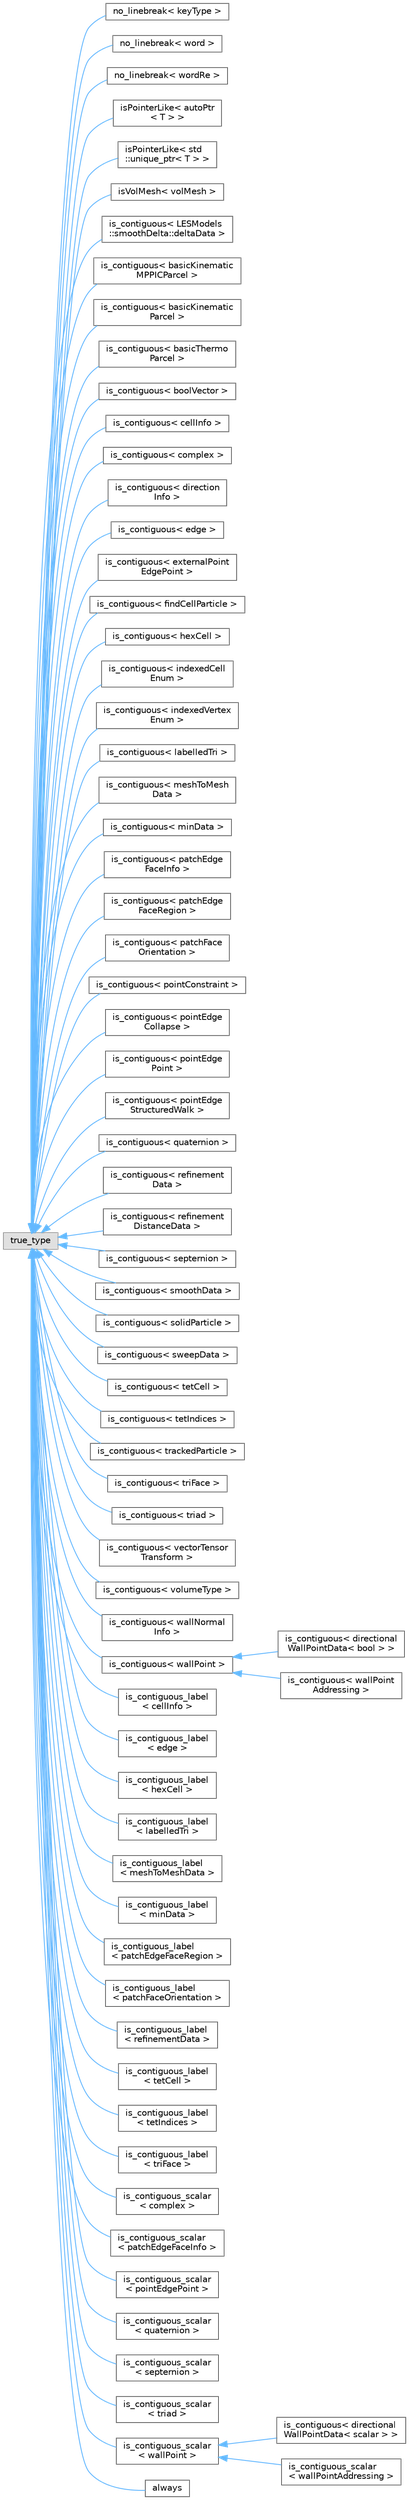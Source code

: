 digraph "Graphical Class Hierarchy"
{
 // LATEX_PDF_SIZE
  bgcolor="transparent";
  edge [fontname=Helvetica,fontsize=10,labelfontname=Helvetica,labelfontsize=10];
  node [fontname=Helvetica,fontsize=10,shape=box,height=0.2,width=0.4];
  rankdir="LR";
  Node0 [id="Node000000",label="true_type",height=0.2,width=0.4,color="grey60", fillcolor="#E0E0E0", style="filled",tooltip=" "];
  Node0 -> Node1 [id="edge5528_Node000000_Node000001",dir="back",color="steelblue1",style="solid",tooltip=" "];
  Node1 [id="Node000001",label="no_linebreak\< keyType \>",height=0.2,width=0.4,color="grey40", fillcolor="white", style="filled",URL="$structFoam_1_1Detail_1_1ListPolicy_1_1no__linebreak_3_01keyType_01_4.html",tooltip=" "];
  Node0 -> Node2 [id="edge5529_Node000000_Node000002",dir="back",color="steelblue1",style="solid",tooltip=" "];
  Node2 [id="Node000002",label="no_linebreak\< word \>",height=0.2,width=0.4,color="grey40", fillcolor="white", style="filled",URL="$structFoam_1_1Detail_1_1ListPolicy_1_1no__linebreak_3_01word_01_4.html",tooltip=" "];
  Node0 -> Node3 [id="edge5530_Node000000_Node000003",dir="back",color="steelblue1",style="solid",tooltip=" "];
  Node3 [id="Node000003",label="no_linebreak\< wordRe \>",height=0.2,width=0.4,color="grey40", fillcolor="white", style="filled",URL="$structFoam_1_1Detail_1_1ListPolicy_1_1no__linebreak_3_01wordRe_01_4.html",tooltip=" "];
  Node0 -> Node4 [id="edge5531_Node000000_Node000004",dir="back",color="steelblue1",style="solid",tooltip=" "];
  Node4 [id="Node000004",label="isPointerLike\< autoPtr\l\< T \> \>",height=0.2,width=0.4,color="grey40", fillcolor="white", style="filled",URL="$structFoam_1_1Detail_1_1isPointerLike_3_01autoPtr_3_01T_01_4_01_4.html",tooltip=" "];
  Node0 -> Node5 [id="edge5532_Node000000_Node000005",dir="back",color="steelblue1",style="solid",tooltip=" "];
  Node5 [id="Node000005",label="isPointerLike\< std\l::unique_ptr\< T \> \>",height=0.2,width=0.4,color="grey40", fillcolor="white", style="filled",URL="$structFoam_1_1Detail_1_1isPointerLike_3_01std_1_1unique__ptr_3_01T_01_4_01_4.html",tooltip=" "];
  Node0 -> Node6 [id="edge5533_Node000000_Node000006",dir="back",color="steelblue1",style="solid",tooltip=" "];
  Node6 [id="Node000006",label="isVolMesh\< volMesh \>",height=0.2,width=0.4,color="grey40", fillcolor="white", style="filled",URL="$structFoam_1_1isVolMesh_3_01volMesh_01_4.html",tooltip=" "];
  Node0 -> Node7 [id="edge5534_Node000000_Node000007",dir="back",color="steelblue1",style="solid",tooltip=" "];
  Node7 [id="Node000007",label="is_contiguous\< LESModels\l::smoothDelta::deltaData \>",height=0.2,width=0.4,color="grey40", fillcolor="white", style="filled",URL="$structFoam_1_1is__contiguous_3_01LESModels_1_1smoothDelta_1_1deltaData_01_4.html",tooltip=" "];
  Node0 -> Node8 [id="edge5535_Node000000_Node000008",dir="back",color="steelblue1",style="solid",tooltip=" "];
  Node8 [id="Node000008",label="is_contiguous\< basicKinematic\lMPPICParcel \>",height=0.2,width=0.4,color="grey40", fillcolor="white", style="filled",URL="$structFoam_1_1is__contiguous_3_01basicKinematicMPPICParcel_01_4.html",tooltip=" "];
  Node0 -> Node9 [id="edge5536_Node000000_Node000009",dir="back",color="steelblue1",style="solid",tooltip=" "];
  Node9 [id="Node000009",label="is_contiguous\< basicKinematic\lParcel \>",height=0.2,width=0.4,color="grey40", fillcolor="white", style="filled",URL="$structFoam_1_1is__contiguous_3_01basicKinematicParcel_01_4.html",tooltip=" "];
  Node0 -> Node10 [id="edge5537_Node000000_Node000010",dir="back",color="steelblue1",style="solid",tooltip=" "];
  Node10 [id="Node000010",label="is_contiguous\< basicThermo\lParcel \>",height=0.2,width=0.4,color="grey40", fillcolor="white", style="filled",URL="$structFoam_1_1is__contiguous_3_01basicThermoParcel_01_4.html",tooltip=" "];
  Node0 -> Node11 [id="edge5538_Node000000_Node000011",dir="back",color="steelblue1",style="solid",tooltip=" "];
  Node11 [id="Node000011",label="is_contiguous\< boolVector \>",height=0.2,width=0.4,color="grey40", fillcolor="white", style="filled",URL="$structFoam_1_1is__contiguous_3_01boolVector_01_4.html",tooltip=" "];
  Node0 -> Node12 [id="edge5539_Node000000_Node000012",dir="back",color="steelblue1",style="solid",tooltip=" "];
  Node12 [id="Node000012",label="is_contiguous\< cellInfo \>",height=0.2,width=0.4,color="grey40", fillcolor="white", style="filled",URL="$structFoam_1_1is__contiguous_3_01cellInfo_01_4.html",tooltip=" "];
  Node0 -> Node13 [id="edge5540_Node000000_Node000013",dir="back",color="steelblue1",style="solid",tooltip=" "];
  Node13 [id="Node000013",label="is_contiguous\< complex \>",height=0.2,width=0.4,color="grey40", fillcolor="white", style="filled",URL="$structFoam_1_1is__contiguous_3_01complex_01_4.html",tooltip=" "];
  Node0 -> Node14 [id="edge5541_Node000000_Node000014",dir="back",color="steelblue1",style="solid",tooltip=" "];
  Node14 [id="Node000014",label="is_contiguous\< direction\lInfo \>",height=0.2,width=0.4,color="grey40", fillcolor="white", style="filled",URL="$structFoam_1_1is__contiguous_3_01directionInfo_01_4.html",tooltip=" "];
  Node0 -> Node15 [id="edge5542_Node000000_Node000015",dir="back",color="steelblue1",style="solid",tooltip=" "];
  Node15 [id="Node000015",label="is_contiguous\< edge \>",height=0.2,width=0.4,color="grey40", fillcolor="white", style="filled",URL="$structFoam_1_1is__contiguous_3_01edge_01_4.html",tooltip=" "];
  Node0 -> Node16 [id="edge5543_Node000000_Node000016",dir="back",color="steelblue1",style="solid",tooltip=" "];
  Node16 [id="Node000016",label="is_contiguous\< externalPoint\lEdgePoint \>",height=0.2,width=0.4,color="grey40", fillcolor="white", style="filled",URL="$structFoam_1_1is__contiguous_3_01externalPointEdgePoint_01_4.html",tooltip=" "];
  Node0 -> Node17 [id="edge5544_Node000000_Node000017",dir="back",color="steelblue1",style="solid",tooltip=" "];
  Node17 [id="Node000017",label="is_contiguous\< findCellParticle \>",height=0.2,width=0.4,color="grey40", fillcolor="white", style="filled",URL="$structFoam_1_1is__contiguous_3_01findCellParticle_01_4.html",tooltip=" "];
  Node0 -> Node18 [id="edge5545_Node000000_Node000018",dir="back",color="steelblue1",style="solid",tooltip=" "];
  Node18 [id="Node000018",label="is_contiguous\< hexCell \>",height=0.2,width=0.4,color="grey40", fillcolor="white", style="filled",URL="$structFoam_1_1is__contiguous_3_01hexCell_01_4.html",tooltip=" "];
  Node0 -> Node19 [id="edge5546_Node000000_Node000019",dir="back",color="steelblue1",style="solid",tooltip=" "];
  Node19 [id="Node000019",label="is_contiguous\< indexedCell\lEnum \>",height=0.2,width=0.4,color="grey40", fillcolor="white", style="filled",URL="$structFoam_1_1is__contiguous_3_01indexedCellEnum_01_4.html",tooltip=" "];
  Node0 -> Node20 [id="edge5547_Node000000_Node000020",dir="back",color="steelblue1",style="solid",tooltip=" "];
  Node20 [id="Node000020",label="is_contiguous\< indexedVertex\lEnum \>",height=0.2,width=0.4,color="grey40", fillcolor="white", style="filled",URL="$structFoam_1_1is__contiguous_3_01indexedVertexEnum_01_4.html",tooltip=" "];
  Node0 -> Node21 [id="edge5548_Node000000_Node000021",dir="back",color="steelblue1",style="solid",tooltip=" "];
  Node21 [id="Node000021",label="is_contiguous\< labelledTri \>",height=0.2,width=0.4,color="grey40", fillcolor="white", style="filled",URL="$structFoam_1_1is__contiguous_3_01labelledTri_01_4.html",tooltip=" "];
  Node0 -> Node22 [id="edge5549_Node000000_Node000022",dir="back",color="steelblue1",style="solid",tooltip=" "];
  Node22 [id="Node000022",label="is_contiguous\< meshToMesh\lData \>",height=0.2,width=0.4,color="grey40", fillcolor="white", style="filled",URL="$structFoam_1_1is__contiguous_3_01meshToMeshData_01_4.html",tooltip=" "];
  Node0 -> Node23 [id="edge5550_Node000000_Node000023",dir="back",color="steelblue1",style="solid",tooltip=" "];
  Node23 [id="Node000023",label="is_contiguous\< minData \>",height=0.2,width=0.4,color="grey40", fillcolor="white", style="filled",URL="$structFoam_1_1is__contiguous_3_01minData_01_4.html",tooltip=" "];
  Node0 -> Node24 [id="edge5551_Node000000_Node000024",dir="back",color="steelblue1",style="solid",tooltip=" "];
  Node24 [id="Node000024",label="is_contiguous\< patchEdge\lFaceInfo \>",height=0.2,width=0.4,color="grey40", fillcolor="white", style="filled",URL="$structFoam_1_1is__contiguous_3_01patchEdgeFaceInfo_01_4.html",tooltip=" "];
  Node0 -> Node25 [id="edge5552_Node000000_Node000025",dir="back",color="steelblue1",style="solid",tooltip=" "];
  Node25 [id="Node000025",label="is_contiguous\< patchEdge\lFaceRegion \>",height=0.2,width=0.4,color="grey40", fillcolor="white", style="filled",URL="$structFoam_1_1is__contiguous_3_01patchEdgeFaceRegion_01_4.html",tooltip=" "];
  Node0 -> Node26 [id="edge5553_Node000000_Node000026",dir="back",color="steelblue1",style="solid",tooltip=" "];
  Node26 [id="Node000026",label="is_contiguous\< patchFace\lOrientation \>",height=0.2,width=0.4,color="grey40", fillcolor="white", style="filled",URL="$structFoam_1_1is__contiguous_3_01patchFaceOrientation_01_4.html",tooltip=" "];
  Node0 -> Node27 [id="edge5554_Node000000_Node000027",dir="back",color="steelblue1",style="solid",tooltip=" "];
  Node27 [id="Node000027",label="is_contiguous\< pointConstraint \>",height=0.2,width=0.4,color="grey40", fillcolor="white", style="filled",URL="$structFoam_1_1is__contiguous_3_01pointConstraint_01_4.html",tooltip=" "];
  Node0 -> Node28 [id="edge5555_Node000000_Node000028",dir="back",color="steelblue1",style="solid",tooltip=" "];
  Node28 [id="Node000028",label="is_contiguous\< pointEdge\lCollapse \>",height=0.2,width=0.4,color="grey40", fillcolor="white", style="filled",URL="$structFoam_1_1is__contiguous_3_01pointEdgeCollapse_01_4.html",tooltip=" "];
  Node0 -> Node29 [id="edge5556_Node000000_Node000029",dir="back",color="steelblue1",style="solid",tooltip=" "];
  Node29 [id="Node000029",label="is_contiguous\< pointEdge\lPoint \>",height=0.2,width=0.4,color="grey40", fillcolor="white", style="filled",URL="$structFoam_1_1is__contiguous_3_01pointEdgePoint_01_4.html",tooltip=" "];
  Node0 -> Node30 [id="edge5557_Node000000_Node000030",dir="back",color="steelblue1",style="solid",tooltip=" "];
  Node30 [id="Node000030",label="is_contiguous\< pointEdge\lStructuredWalk \>",height=0.2,width=0.4,color="grey40", fillcolor="white", style="filled",URL="$structFoam_1_1is__contiguous_3_01pointEdgeStructuredWalk_01_4.html",tooltip=" "];
  Node0 -> Node31 [id="edge5558_Node000000_Node000031",dir="back",color="steelblue1",style="solid",tooltip=" "];
  Node31 [id="Node000031",label="is_contiguous\< quaternion \>",height=0.2,width=0.4,color="grey40", fillcolor="white", style="filled",URL="$structFoam_1_1is__contiguous_3_01quaternion_01_4.html",tooltip=" "];
  Node0 -> Node32 [id="edge5559_Node000000_Node000032",dir="back",color="steelblue1",style="solid",tooltip=" "];
  Node32 [id="Node000032",label="is_contiguous\< refinement\lData \>",height=0.2,width=0.4,color="grey40", fillcolor="white", style="filled",URL="$structFoam_1_1is__contiguous_3_01refinementData_01_4.html",tooltip=" "];
  Node0 -> Node33 [id="edge5560_Node000000_Node000033",dir="back",color="steelblue1",style="solid",tooltip=" "];
  Node33 [id="Node000033",label="is_contiguous\< refinement\lDistanceData \>",height=0.2,width=0.4,color="grey40", fillcolor="white", style="filled",URL="$structFoam_1_1is__contiguous_3_01refinementDistanceData_01_4.html",tooltip=" "];
  Node0 -> Node34 [id="edge5561_Node000000_Node000034",dir="back",color="steelblue1",style="solid",tooltip=" "];
  Node34 [id="Node000034",label="is_contiguous\< septernion \>",height=0.2,width=0.4,color="grey40", fillcolor="white", style="filled",URL="$structFoam_1_1is__contiguous_3_01septernion_01_4.html",tooltip=" "];
  Node0 -> Node35 [id="edge5562_Node000000_Node000035",dir="back",color="steelblue1",style="solid",tooltip=" "];
  Node35 [id="Node000035",label="is_contiguous\< smoothData \>",height=0.2,width=0.4,color="grey40", fillcolor="white", style="filled",URL="$structFoam_1_1is__contiguous_3_01smoothData_01_4.html",tooltip=" "];
  Node0 -> Node36 [id="edge5563_Node000000_Node000036",dir="back",color="steelblue1",style="solid",tooltip=" "];
  Node36 [id="Node000036",label="is_contiguous\< solidParticle \>",height=0.2,width=0.4,color="grey40", fillcolor="white", style="filled",URL="$structFoam_1_1is__contiguous_3_01solidParticle_01_4.html",tooltip=" "];
  Node0 -> Node37 [id="edge5564_Node000000_Node000037",dir="back",color="steelblue1",style="solid",tooltip=" "];
  Node37 [id="Node000037",label="is_contiguous\< sweepData \>",height=0.2,width=0.4,color="grey40", fillcolor="white", style="filled",URL="$structFoam_1_1is__contiguous_3_01sweepData_01_4.html",tooltip=" "];
  Node0 -> Node38 [id="edge5565_Node000000_Node000038",dir="back",color="steelblue1",style="solid",tooltip=" "];
  Node38 [id="Node000038",label="is_contiguous\< tetCell \>",height=0.2,width=0.4,color="grey40", fillcolor="white", style="filled",URL="$structFoam_1_1is__contiguous_3_01tetCell_01_4.html",tooltip=" "];
  Node0 -> Node39 [id="edge5566_Node000000_Node000039",dir="back",color="steelblue1",style="solid",tooltip=" "];
  Node39 [id="Node000039",label="is_contiguous\< tetIndices \>",height=0.2,width=0.4,color="grey40", fillcolor="white", style="filled",URL="$structFoam_1_1is__contiguous_3_01tetIndices_01_4.html",tooltip=" "];
  Node0 -> Node40 [id="edge5567_Node000000_Node000040",dir="back",color="steelblue1",style="solid",tooltip=" "];
  Node40 [id="Node000040",label="is_contiguous\< trackedParticle \>",height=0.2,width=0.4,color="grey40", fillcolor="white", style="filled",URL="$structFoam_1_1is__contiguous_3_01trackedParticle_01_4.html",tooltip=" "];
  Node0 -> Node41 [id="edge5568_Node000000_Node000041",dir="back",color="steelblue1",style="solid",tooltip=" "];
  Node41 [id="Node000041",label="is_contiguous\< triFace \>",height=0.2,width=0.4,color="grey40", fillcolor="white", style="filled",URL="$structFoam_1_1is__contiguous_3_01triFace_01_4.html",tooltip=" "];
  Node0 -> Node42 [id="edge5569_Node000000_Node000042",dir="back",color="steelblue1",style="solid",tooltip=" "];
  Node42 [id="Node000042",label="is_contiguous\< triad \>",height=0.2,width=0.4,color="grey40", fillcolor="white", style="filled",URL="$structFoam_1_1is__contiguous_3_01triad_01_4.html",tooltip=" "];
  Node0 -> Node43 [id="edge5570_Node000000_Node000043",dir="back",color="steelblue1",style="solid",tooltip=" "];
  Node43 [id="Node000043",label="is_contiguous\< vectorTensor\lTransform \>",height=0.2,width=0.4,color="grey40", fillcolor="white", style="filled",URL="$structFoam_1_1is__contiguous_3_01vectorTensorTransform_01_4.html",tooltip=" "];
  Node0 -> Node44 [id="edge5571_Node000000_Node000044",dir="back",color="steelblue1",style="solid",tooltip=" "];
  Node44 [id="Node000044",label="is_contiguous\< volumeType \>",height=0.2,width=0.4,color="grey40", fillcolor="white", style="filled",URL="$structFoam_1_1is__contiguous_3_01volumeType_01_4.html",tooltip=" "];
  Node0 -> Node45 [id="edge5572_Node000000_Node000045",dir="back",color="steelblue1",style="solid",tooltip=" "];
  Node45 [id="Node000045",label="is_contiguous\< wallNormal\lInfo \>",height=0.2,width=0.4,color="grey40", fillcolor="white", style="filled",URL="$structFoam_1_1is__contiguous_3_01wallNormalInfo_01_4.html",tooltip=" "];
  Node0 -> Node46 [id="edge5573_Node000000_Node000046",dir="back",color="steelblue1",style="solid",tooltip=" "];
  Node46 [id="Node000046",label="is_contiguous\< wallPoint \>",height=0.2,width=0.4,color="grey40", fillcolor="white", style="filled",URL="$structFoam_1_1is__contiguous_3_01wallPoint_01_4.html",tooltip=" "];
  Node46 -> Node47 [id="edge5574_Node000046_Node000047",dir="back",color="steelblue1",style="solid",tooltip=" "];
  Node47 [id="Node000047",label="is_contiguous\< directional\lWallPointData\< bool \> \>",height=0.2,width=0.4,color="grey40", fillcolor="white", style="filled",URL="$structFoam_1_1is__contiguous_3_01directionalWallPointData_3_01bool_01_4_01_4.html",tooltip=" "];
  Node46 -> Node48 [id="edge5575_Node000046_Node000048",dir="back",color="steelblue1",style="solid",tooltip=" "];
  Node48 [id="Node000048",label="is_contiguous\< wallPoint\lAddressing \>",height=0.2,width=0.4,color="grey40", fillcolor="white", style="filled",URL="$structFoam_1_1is__contiguous_3_01wallPointAddressing_01_4.html",tooltip=" "];
  Node0 -> Node49 [id="edge5576_Node000000_Node000049",dir="back",color="steelblue1",style="solid",tooltip=" "];
  Node49 [id="Node000049",label="is_contiguous_label\l\< cellInfo \>",height=0.2,width=0.4,color="grey40", fillcolor="white", style="filled",URL="$structFoam_1_1is__contiguous__label_3_01cellInfo_01_4.html",tooltip=" "];
  Node0 -> Node50 [id="edge5577_Node000000_Node000050",dir="back",color="steelblue1",style="solid",tooltip=" "];
  Node50 [id="Node000050",label="is_contiguous_label\l\< edge \>",height=0.2,width=0.4,color="grey40", fillcolor="white", style="filled",URL="$structFoam_1_1is__contiguous__label_3_01edge_01_4.html",tooltip=" "];
  Node0 -> Node51 [id="edge5578_Node000000_Node000051",dir="back",color="steelblue1",style="solid",tooltip=" "];
  Node51 [id="Node000051",label="is_contiguous_label\l\< hexCell \>",height=0.2,width=0.4,color="grey40", fillcolor="white", style="filled",URL="$structFoam_1_1is__contiguous__label_3_01hexCell_01_4.html",tooltip=" "];
  Node0 -> Node52 [id="edge5579_Node000000_Node000052",dir="back",color="steelblue1",style="solid",tooltip=" "];
  Node52 [id="Node000052",label="is_contiguous_label\l\< labelledTri \>",height=0.2,width=0.4,color="grey40", fillcolor="white", style="filled",URL="$structFoam_1_1is__contiguous__label_3_01labelledTri_01_4.html",tooltip=" "];
  Node0 -> Node53 [id="edge5580_Node000000_Node000053",dir="back",color="steelblue1",style="solid",tooltip=" "];
  Node53 [id="Node000053",label="is_contiguous_label\l\< meshToMeshData \>",height=0.2,width=0.4,color="grey40", fillcolor="white", style="filled",URL="$structFoam_1_1is__contiguous__label_3_01meshToMeshData_01_4.html",tooltip=" "];
  Node0 -> Node54 [id="edge5581_Node000000_Node000054",dir="back",color="steelblue1",style="solid",tooltip=" "];
  Node54 [id="Node000054",label="is_contiguous_label\l\< minData \>",height=0.2,width=0.4,color="grey40", fillcolor="white", style="filled",URL="$structFoam_1_1is__contiguous__label_3_01minData_01_4.html",tooltip=" "];
  Node0 -> Node55 [id="edge5582_Node000000_Node000055",dir="back",color="steelblue1",style="solid",tooltip=" "];
  Node55 [id="Node000055",label="is_contiguous_label\l\< patchEdgeFaceRegion \>",height=0.2,width=0.4,color="grey40", fillcolor="white", style="filled",URL="$structFoam_1_1is__contiguous__label_3_01patchEdgeFaceRegion_01_4.html",tooltip=" "];
  Node0 -> Node56 [id="edge5583_Node000000_Node000056",dir="back",color="steelblue1",style="solid",tooltip=" "];
  Node56 [id="Node000056",label="is_contiguous_label\l\< patchFaceOrientation \>",height=0.2,width=0.4,color="grey40", fillcolor="white", style="filled",URL="$structFoam_1_1is__contiguous__label_3_01patchFaceOrientation_01_4.html",tooltip=" "];
  Node0 -> Node57 [id="edge5584_Node000000_Node000057",dir="back",color="steelblue1",style="solid",tooltip=" "];
  Node57 [id="Node000057",label="is_contiguous_label\l\< refinementData \>",height=0.2,width=0.4,color="grey40", fillcolor="white", style="filled",URL="$structFoam_1_1is__contiguous__label_3_01refinementData_01_4.html",tooltip=" "];
  Node0 -> Node58 [id="edge5585_Node000000_Node000058",dir="back",color="steelblue1",style="solid",tooltip=" "];
  Node58 [id="Node000058",label="is_contiguous_label\l\< tetCell \>",height=0.2,width=0.4,color="grey40", fillcolor="white", style="filled",URL="$structFoam_1_1is__contiguous__label_3_01tetCell_01_4.html",tooltip=" "];
  Node0 -> Node59 [id="edge5586_Node000000_Node000059",dir="back",color="steelblue1",style="solid",tooltip=" "];
  Node59 [id="Node000059",label="is_contiguous_label\l\< tetIndices \>",height=0.2,width=0.4,color="grey40", fillcolor="white", style="filled",URL="$structFoam_1_1is__contiguous__label_3_01tetIndices_01_4.html",tooltip=" "];
  Node0 -> Node60 [id="edge5587_Node000000_Node000060",dir="back",color="steelblue1",style="solid",tooltip=" "];
  Node60 [id="Node000060",label="is_contiguous_label\l\< triFace \>",height=0.2,width=0.4,color="grey40", fillcolor="white", style="filled",URL="$structFoam_1_1is__contiguous__label_3_01triFace_01_4.html",tooltip=" "];
  Node0 -> Node61 [id="edge5588_Node000000_Node000061",dir="back",color="steelblue1",style="solid",tooltip=" "];
  Node61 [id="Node000061",label="is_contiguous_scalar\l\< complex \>",height=0.2,width=0.4,color="grey40", fillcolor="white", style="filled",URL="$structFoam_1_1is__contiguous__scalar_3_01complex_01_4.html",tooltip=" "];
  Node0 -> Node62 [id="edge5589_Node000000_Node000062",dir="back",color="steelblue1",style="solid",tooltip=" "];
  Node62 [id="Node000062",label="is_contiguous_scalar\l\< patchEdgeFaceInfo \>",height=0.2,width=0.4,color="grey40", fillcolor="white", style="filled",URL="$structFoam_1_1is__contiguous__scalar_3_01patchEdgeFaceInfo_01_4.html",tooltip=" "];
  Node0 -> Node63 [id="edge5590_Node000000_Node000063",dir="back",color="steelblue1",style="solid",tooltip=" "];
  Node63 [id="Node000063",label="is_contiguous_scalar\l\< pointEdgePoint \>",height=0.2,width=0.4,color="grey40", fillcolor="white", style="filled",URL="$structFoam_1_1is__contiguous__scalar_3_01pointEdgePoint_01_4.html",tooltip=" "];
  Node0 -> Node64 [id="edge5591_Node000000_Node000064",dir="back",color="steelblue1",style="solid",tooltip=" "];
  Node64 [id="Node000064",label="is_contiguous_scalar\l\< quaternion \>",height=0.2,width=0.4,color="grey40", fillcolor="white", style="filled",URL="$structFoam_1_1is__contiguous__scalar_3_01quaternion_01_4.html",tooltip=" "];
  Node0 -> Node65 [id="edge5592_Node000000_Node000065",dir="back",color="steelblue1",style="solid",tooltip=" "];
  Node65 [id="Node000065",label="is_contiguous_scalar\l\< septernion \>",height=0.2,width=0.4,color="grey40", fillcolor="white", style="filled",URL="$structFoam_1_1is__contiguous__scalar_3_01septernion_01_4.html",tooltip=" "];
  Node0 -> Node66 [id="edge5593_Node000000_Node000066",dir="back",color="steelblue1",style="solid",tooltip=" "];
  Node66 [id="Node000066",label="is_contiguous_scalar\l\< triad \>",height=0.2,width=0.4,color="grey40", fillcolor="white", style="filled",URL="$structFoam_1_1is__contiguous__scalar_3_01triad_01_4.html",tooltip=" "];
  Node0 -> Node67 [id="edge5594_Node000000_Node000067",dir="back",color="steelblue1",style="solid",tooltip=" "];
  Node67 [id="Node000067",label="is_contiguous_scalar\l\< wallPoint \>",height=0.2,width=0.4,color="grey40", fillcolor="white", style="filled",URL="$structFoam_1_1is__contiguous__scalar_3_01wallPoint_01_4.html",tooltip=" "];
  Node67 -> Node68 [id="edge5595_Node000067_Node000068",dir="back",color="steelblue1",style="solid",tooltip=" "];
  Node68 [id="Node000068",label="is_contiguous\< directional\lWallPointData\< scalar \> \>",height=0.2,width=0.4,color="grey40", fillcolor="white", style="filled",URL="$structFoam_1_1is__contiguous_3_01directionalWallPointData_3_01scalar_01_4_01_4.html",tooltip=" "];
  Node67 -> Node69 [id="edge5596_Node000067_Node000069",dir="back",color="steelblue1",style="solid",tooltip=" "];
  Node69 [id="Node000069",label="is_contiguous_scalar\l\< wallPointAddressing \>",height=0.2,width=0.4,color="grey40", fillcolor="white", style="filled",URL="$structFoam_1_1is__contiguous__scalar_3_01wallPointAddressing_01_4.html",tooltip=" "];
  Node0 -> Node70 [id="edge5597_Node000000_Node000070",dir="back",color="steelblue1",style="solid",tooltip=" "];
  Node70 [id="Node000070",label="always",height=0.2,width=0.4,color="grey40", fillcolor="white", style="filled",URL="$structFoam_1_1predicates_1_1always.html",tooltip=" "];
}
